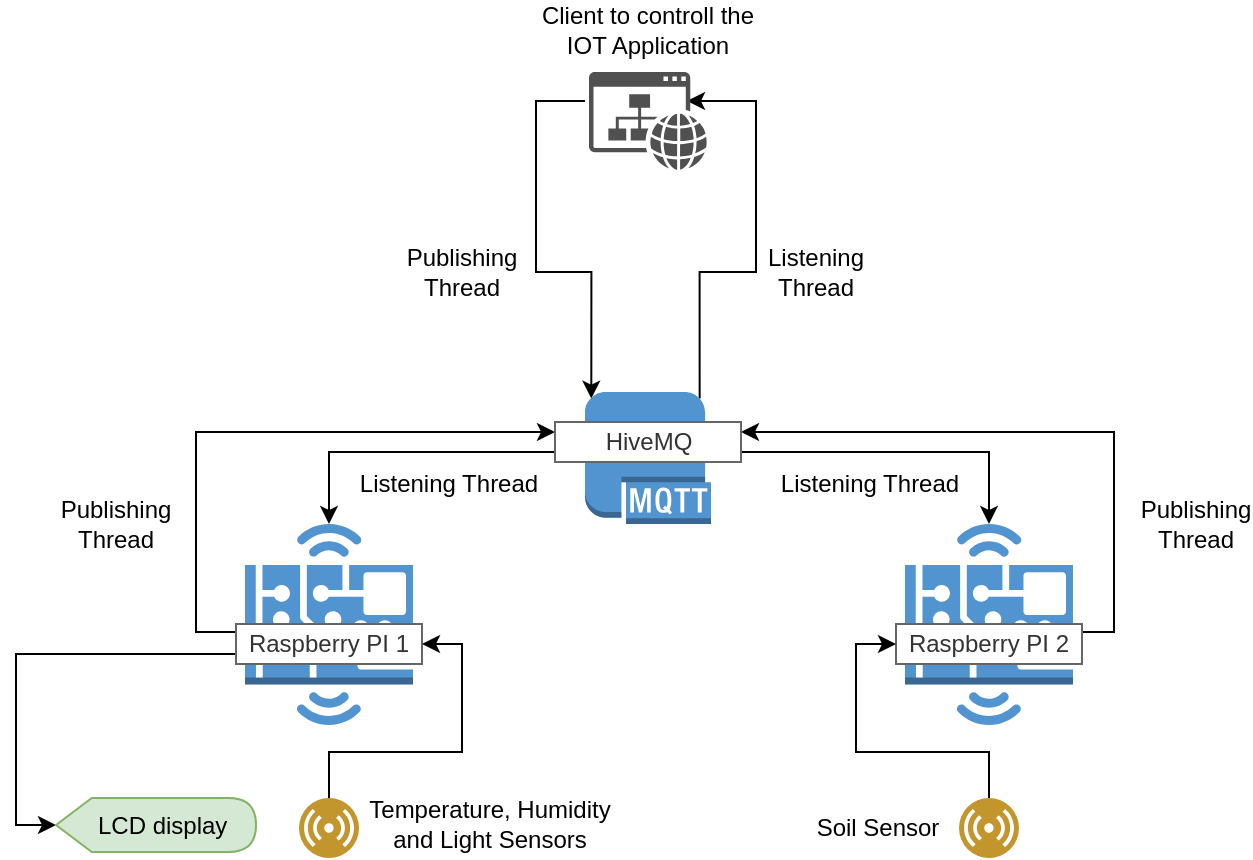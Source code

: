 <mxfile version="12.8.5" type="github">
  <diagram id="f6wC9bCptlQcY52y-sB_" name="Page-1">
    <mxGraphModel dx="925" dy="558" grid="1" gridSize="10" guides="1" tooltips="1" connect="1" arrows="1" fold="1" page="1" pageScale="1" pageWidth="850" pageHeight="1100" math="0" shadow="0">
      <root>
        <mxCell id="0" />
        <mxCell id="1" parent="0" />
        <mxCell id="CtQAfzlsKZZYAoXByQL--2" style="edgeStyle=orthogonalEdgeStyle;rounded=0;orthogonalLoop=1;jettySize=auto;html=1;exitX=0;exitY=0.5;exitDx=0;exitDy=0;entryX=0.05;entryY=0.05;entryDx=0;entryDy=0;entryPerimeter=0;" edge="1" parent="1" source="CtQAfzlsKZZYAoXByQL--3" target="CtQAfzlsKZZYAoXByQL--11">
          <mxGeometry relative="1" as="geometry">
            <Array as="points">
              <mxPoint x="350" y="105" />
              <mxPoint x="350" y="190" />
              <mxPoint x="378" y="190" />
            </Array>
          </mxGeometry>
        </mxCell>
        <mxCell id="CtQAfzlsKZZYAoXByQL--3" value="" style="whiteSpace=wrap;html=1;aspect=fixed;fillColor=none;strokeColor=none;" vertex="1" parent="1">
          <mxGeometry x="374.5" y="79" width="51" height="51" as="geometry" />
        </mxCell>
        <mxCell id="CtQAfzlsKZZYAoXByQL--4" style="edgeStyle=orthogonalEdgeStyle;rounded=0;orthogonalLoop=1;jettySize=auto;html=1;exitX=0;exitY=0.5;exitDx=0;exitDy=0;entryX=0;entryY=0.25;entryDx=0;entryDy=0;" edge="1" parent="1" source="CtQAfzlsKZZYAoXByQL--8" target="CtQAfzlsKZZYAoXByQL--14">
          <mxGeometry relative="1" as="geometry">
            <Array as="points">
              <mxPoint x="200" y="370" />
              <mxPoint x="180" y="370" />
              <mxPoint x="180" y="270" />
            </Array>
          </mxGeometry>
        </mxCell>
        <mxCell id="CtQAfzlsKZZYAoXByQL--5" value="" style="outlineConnect=0;dashed=0;verticalLabelPosition=bottom;verticalAlign=top;align=center;html=1;shape=mxgraph.aws3.hardware_board;fillColor=#5294CF;gradientColor=none;" vertex="1" parent="1">
          <mxGeometry x="204.5" y="316" width="84" height="100.5" as="geometry" />
        </mxCell>
        <mxCell id="CtQAfzlsKZZYAoXByQL--6" style="edgeStyle=orthogonalEdgeStyle;rounded=0;orthogonalLoop=1;jettySize=auto;html=1;exitX=1;exitY=0.5;exitDx=0;exitDy=0;exitPerimeter=0;entryX=1;entryY=0.25;entryDx=0;entryDy=0;" edge="1" parent="1" source="CtQAfzlsKZZYAoXByQL--7" target="CtQAfzlsKZZYAoXByQL--14">
          <mxGeometry relative="1" as="geometry">
            <Array as="points">
              <mxPoint x="619" y="370" />
              <mxPoint x="639" y="370" />
              <mxPoint x="639" y="270" />
            </Array>
          </mxGeometry>
        </mxCell>
        <mxCell id="CtQAfzlsKZZYAoXByQL--7" value="" style="outlineConnect=0;dashed=0;verticalLabelPosition=bottom;verticalAlign=top;align=center;html=1;shape=mxgraph.aws3.hardware_board;fillColor=#5294CF;gradientColor=none;" vertex="1" parent="1">
          <mxGeometry x="534.5" y="316" width="84" height="100.5" as="geometry" />
        </mxCell>
        <mxCell id="CtQAfzlsKZZYAoXByQL--31" style="edgeStyle=orthogonalEdgeStyle;rounded=0;orthogonalLoop=1;jettySize=auto;html=1;exitX=0;exitY=0.75;exitDx=0;exitDy=0;entryX=0;entryY=0.5;entryDx=0;entryDy=0;entryPerimeter=0;" edge="1" parent="1" source="CtQAfzlsKZZYAoXByQL--8" target="CtQAfzlsKZZYAoXByQL--29">
          <mxGeometry relative="1" as="geometry" />
        </mxCell>
        <mxCell id="CtQAfzlsKZZYAoXByQL--8" value="Raspberry PI 1" style="text;html=1;align=center;verticalAlign=middle;whiteSpace=wrap;rounded=0;fillColor=#FFFFFF;strokeColor=#666666;fontColor=#333333;" vertex="1" parent="1">
          <mxGeometry x="200" y="366" width="93" height="20" as="geometry" />
        </mxCell>
        <mxCell id="CtQAfzlsKZZYAoXByQL--9" value="Raspberry PI 2" style="text;html=1;align=center;verticalAlign=middle;whiteSpace=wrap;rounded=0;fillColor=#FFFFFF;strokeColor=#666666;fontColor=#333333;" vertex="1" parent="1">
          <mxGeometry x="530" y="366" width="93" height="20" as="geometry" />
        </mxCell>
        <mxCell id="CtQAfzlsKZZYAoXByQL--10" style="edgeStyle=orthogonalEdgeStyle;rounded=0;orthogonalLoop=1;jettySize=auto;html=1;exitX=0.91;exitY=0.05;exitDx=0;exitDy=0;exitPerimeter=0;entryX=1;entryY=0.5;entryDx=0;entryDy=0;" edge="1" parent="1" source="CtQAfzlsKZZYAoXByQL--11" target="CtQAfzlsKZZYAoXByQL--3">
          <mxGeometry relative="1" as="geometry">
            <mxPoint x="590" y="160" as="targetPoint" />
            <Array as="points">
              <mxPoint x="432" y="190" />
              <mxPoint x="460" y="190" />
              <mxPoint x="460" y="105" />
            </Array>
          </mxGeometry>
        </mxCell>
        <mxCell id="CtQAfzlsKZZYAoXByQL--11" value="" style="outlineConnect=0;dashed=0;verticalLabelPosition=bottom;verticalAlign=top;align=center;html=1;shape=mxgraph.aws3.mqtt_protocol;fillColor=#5294CF;gradientColor=none;" vertex="1" parent="1">
          <mxGeometry x="374.5" y="250" width="63" height="66" as="geometry" />
        </mxCell>
        <mxCell id="CtQAfzlsKZZYAoXByQL--12" style="edgeStyle=orthogonalEdgeStyle;rounded=0;orthogonalLoop=1;jettySize=auto;html=1;exitX=0;exitY=0.75;exitDx=0;exitDy=0;entryX=0.5;entryY=0;entryDx=0;entryDy=0;entryPerimeter=0;" edge="1" parent="1" source="CtQAfzlsKZZYAoXByQL--14" target="CtQAfzlsKZZYAoXByQL--5">
          <mxGeometry relative="1" as="geometry" />
        </mxCell>
        <mxCell id="CtQAfzlsKZZYAoXByQL--13" style="edgeStyle=orthogonalEdgeStyle;rounded=0;orthogonalLoop=1;jettySize=auto;html=1;exitX=1;exitY=0.75;exitDx=0;exitDy=0;entryX=0.5;entryY=0;entryDx=0;entryDy=0;entryPerimeter=0;" edge="1" parent="1" source="CtQAfzlsKZZYAoXByQL--14" target="CtQAfzlsKZZYAoXByQL--7">
          <mxGeometry relative="1" as="geometry" />
        </mxCell>
        <mxCell id="CtQAfzlsKZZYAoXByQL--14" value="HiveMQ" style="text;html=1;align=center;verticalAlign=middle;whiteSpace=wrap;rounded=0;fillColor=#FFFFFF;strokeColor=#666666;fontColor=#333333;" vertex="1" parent="1">
          <mxGeometry x="359.5" y="265" width="93" height="20" as="geometry" />
        </mxCell>
        <mxCell id="CtQAfzlsKZZYAoXByQL--15" value="" style="pointerEvents=1;shadow=0;dashed=0;html=1;strokeColor=none;fillColor=#505050;labelPosition=center;verticalLabelPosition=bottom;verticalAlign=top;outlineConnect=0;align=center;shape=mxgraph.office.concepts.website;" vertex="1" parent="1">
          <mxGeometry x="376.5" y="90" width="59" height="49" as="geometry" />
        </mxCell>
        <mxCell id="CtQAfzlsKZZYAoXByQL--16" value="Listening Thread" style="text;html=1;strokeColor=none;fillColor=none;align=center;verticalAlign=middle;whiteSpace=wrap;rounded=0;" vertex="1" parent="1">
          <mxGeometry x="253" y="286" width="107" height="20" as="geometry" />
        </mxCell>
        <mxCell id="CtQAfzlsKZZYAoXByQL--17" value="Listening Thread" style="text;html=1;strokeColor=none;fillColor=none;align=center;verticalAlign=middle;whiteSpace=wrap;rounded=0;" vertex="1" parent="1">
          <mxGeometry x="466" y="286" width="101.5" height="20" as="geometry" />
        </mxCell>
        <mxCell id="CtQAfzlsKZZYAoXByQL--18" value="Publishing Thread" style="text;html=1;strokeColor=none;fillColor=none;align=center;verticalAlign=middle;whiteSpace=wrap;rounded=0;" vertex="1" parent="1">
          <mxGeometry x="120" y="306" width="40" height="20" as="geometry" />
        </mxCell>
        <mxCell id="CtQAfzlsKZZYAoXByQL--19" value="Publishing Thread" style="text;html=1;strokeColor=none;fillColor=none;align=center;verticalAlign=middle;whiteSpace=wrap;rounded=0;" vertex="1" parent="1">
          <mxGeometry x="660" y="306" width="40" height="20" as="geometry" />
        </mxCell>
        <mxCell id="CtQAfzlsKZZYAoXByQL--20" value="Listening Thread" style="text;html=1;strokeColor=none;fillColor=none;align=center;verticalAlign=middle;whiteSpace=wrap;rounded=0;" vertex="1" parent="1">
          <mxGeometry x="470" y="180" width="40" height="20" as="geometry" />
        </mxCell>
        <mxCell id="CtQAfzlsKZZYAoXByQL--21" value="Publishing Thread" style="text;html=1;strokeColor=none;fillColor=none;align=center;verticalAlign=middle;whiteSpace=wrap;rounded=0;" vertex="1" parent="1">
          <mxGeometry x="293" y="180" width="40" height="20" as="geometry" />
        </mxCell>
        <mxCell id="CtQAfzlsKZZYAoXByQL--22" value="Client to controll the IOT Application" style="text;html=1;strokeColor=none;fillColor=none;align=center;verticalAlign=middle;whiteSpace=wrap;rounded=0;" vertex="1" parent="1">
          <mxGeometry x="346" y="59" width="120" height="20" as="geometry" />
        </mxCell>
        <mxCell id="CtQAfzlsKZZYAoXByQL--23" style="edgeStyle=orthogonalEdgeStyle;rounded=0;orthogonalLoop=1;jettySize=auto;html=1;exitX=0.5;exitY=0;exitDx=0;exitDy=0;entryX=1;entryY=0.5;entryDx=0;entryDy=0;" edge="1" parent="1" source="CtQAfzlsKZZYAoXByQL--24" target="CtQAfzlsKZZYAoXByQL--8">
          <mxGeometry relative="1" as="geometry">
            <Array as="points">
              <mxPoint x="247" y="430" />
              <mxPoint x="313" y="430" />
              <mxPoint x="313" y="376" />
            </Array>
          </mxGeometry>
        </mxCell>
        <mxCell id="CtQAfzlsKZZYAoXByQL--24" value="" style="aspect=fixed;perimeter=ellipsePerimeter;html=1;align=center;shadow=0;dashed=0;fontColor=#4277BB;labelBackgroundColor=#ffffff;fontSize=12;spacingTop=3;image;image=img/lib/ibm/users/sensor.svg;fillColor=none;" vertex="1" parent="1">
          <mxGeometry x="231.5" y="453" width="30" height="30" as="geometry" />
        </mxCell>
        <mxCell id="CtQAfzlsKZZYAoXByQL--25" style="edgeStyle=orthogonalEdgeStyle;rounded=0;orthogonalLoop=1;jettySize=auto;html=1;exitX=0.5;exitY=0;exitDx=0;exitDy=0;entryX=0;entryY=0.5;entryDx=0;entryDy=0;" edge="1" parent="1" source="CtQAfzlsKZZYAoXByQL--26" target="CtQAfzlsKZZYAoXByQL--9">
          <mxGeometry relative="1" as="geometry">
            <Array as="points">
              <mxPoint x="577" y="430" />
              <mxPoint x="510" y="430" />
              <mxPoint x="510" y="376" />
            </Array>
          </mxGeometry>
        </mxCell>
        <mxCell id="CtQAfzlsKZZYAoXByQL--26" value="" style="aspect=fixed;perimeter=ellipsePerimeter;html=1;align=center;shadow=0;dashed=0;fontColor=#4277BB;labelBackgroundColor=#ffffff;fontSize=12;spacingTop=3;image;image=img/lib/ibm/users/sensor.svg;fillColor=none;" vertex="1" parent="1">
          <mxGeometry x="561.5" y="453" width="30" height="30" as="geometry" />
        </mxCell>
        <mxCell id="CtQAfzlsKZZYAoXByQL--27" value="Temperature,&amp;nbsp;Humidity and Light Sensors" style="text;html=1;strokeColor=none;fillColor=none;align=center;verticalAlign=middle;whiteSpace=wrap;rounded=0;" vertex="1" parent="1">
          <mxGeometry x="261.5" y="448" width="130" height="35" as="geometry" />
        </mxCell>
        <mxCell id="CtQAfzlsKZZYAoXByQL--28" value="Soil Sensor" style="text;html=1;strokeColor=none;fillColor=none;align=center;verticalAlign=middle;whiteSpace=wrap;rounded=0;" vertex="1" parent="1">
          <mxGeometry x="480" y="455.5" width="81.5" height="25" as="geometry" />
        </mxCell>
        <mxCell id="CtQAfzlsKZZYAoXByQL--29" value="&amp;nbsp; LCD display" style="shape=display;whiteSpace=wrap;html=1;size=0.179;fillColor=#d5e8d4;strokeColor=#82b366;" vertex="1" parent="1">
          <mxGeometry x="110" y="453" width="100" height="27" as="geometry" />
        </mxCell>
      </root>
    </mxGraphModel>
  </diagram>
</mxfile>

